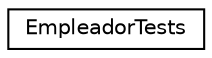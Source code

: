 digraph "Graphical Class Hierarchy"
{
 // INTERACTIVE_SVG=YES
 // LATEX_PDF_SIZE
  edge [fontname="Helvetica",fontsize="10",labelfontname="Helvetica",labelfontsize="10"];
  node [fontname="Helvetica",fontsize="10",shape=record];
  rankdir="LR";
  Node0 [label="EmpleadorTests",height=0.2,width=0.4,color="black", fillcolor="white", style="filled",URL="$classEmpleadorTests.html",tooltip="Tests de la clase Empleador"];
}
